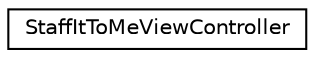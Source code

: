 digraph G
{
  edge [fontname="Helvetica",fontsize="10",labelfontname="Helvetica",labelfontsize="10"];
  node [fontname="Helvetica",fontsize="10",shape=record];
  rankdir="LR";
  Node1 [label="StaffItToMeViewController",height=0.2,width=0.4,color="black", fillcolor="white", style="filled",URL="$interface_staff_it_to_me_view_controller.html"];
}
